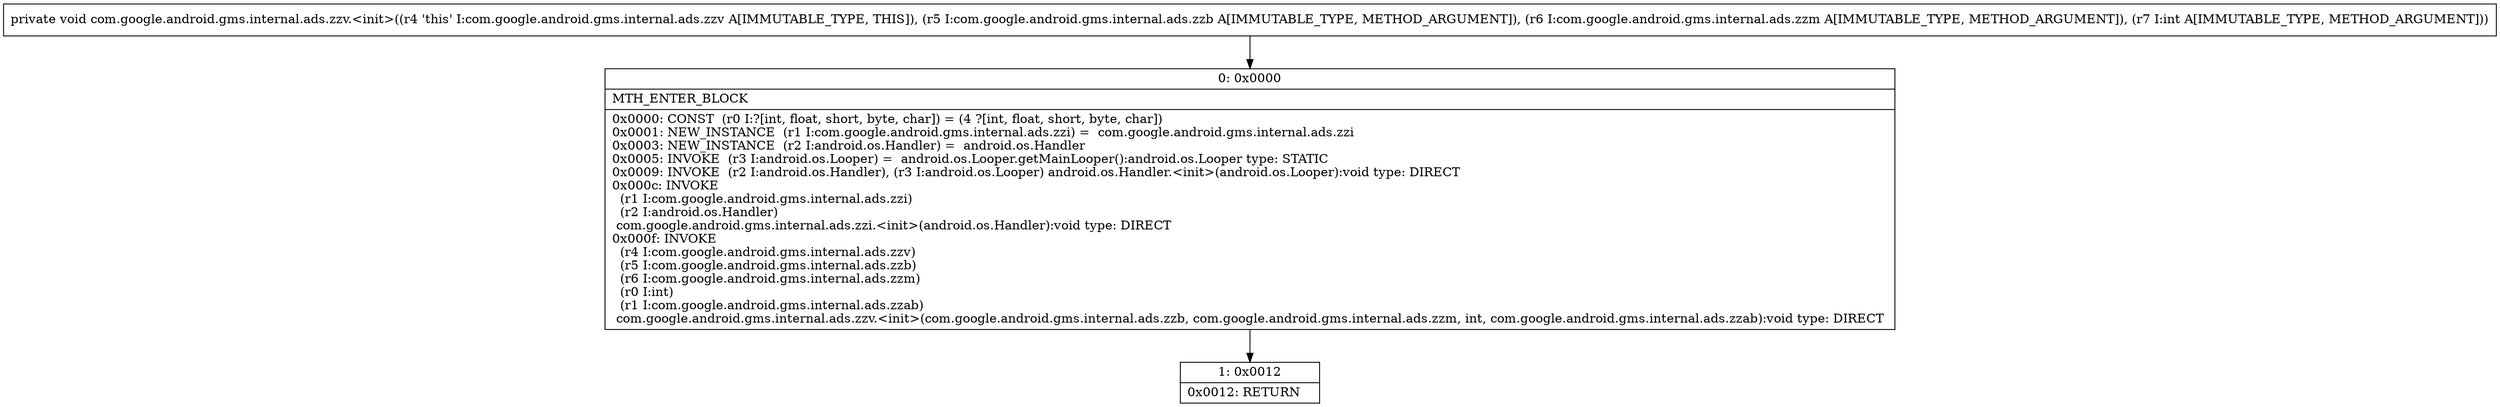 digraph "CFG forcom.google.android.gms.internal.ads.zzv.\<init\>(Lcom\/google\/android\/gms\/internal\/ads\/zzb;Lcom\/google\/android\/gms\/internal\/ads\/zzm;I)V" {
Node_0 [shape=record,label="{0\:\ 0x0000|MTH_ENTER_BLOCK\l|0x0000: CONST  (r0 I:?[int, float, short, byte, char]) = (4 ?[int, float, short, byte, char]) \l0x0001: NEW_INSTANCE  (r1 I:com.google.android.gms.internal.ads.zzi) =  com.google.android.gms.internal.ads.zzi \l0x0003: NEW_INSTANCE  (r2 I:android.os.Handler) =  android.os.Handler \l0x0005: INVOKE  (r3 I:android.os.Looper) =  android.os.Looper.getMainLooper():android.os.Looper type: STATIC \l0x0009: INVOKE  (r2 I:android.os.Handler), (r3 I:android.os.Looper) android.os.Handler.\<init\>(android.os.Looper):void type: DIRECT \l0x000c: INVOKE  \l  (r1 I:com.google.android.gms.internal.ads.zzi)\l  (r2 I:android.os.Handler)\l com.google.android.gms.internal.ads.zzi.\<init\>(android.os.Handler):void type: DIRECT \l0x000f: INVOKE  \l  (r4 I:com.google.android.gms.internal.ads.zzv)\l  (r5 I:com.google.android.gms.internal.ads.zzb)\l  (r6 I:com.google.android.gms.internal.ads.zzm)\l  (r0 I:int)\l  (r1 I:com.google.android.gms.internal.ads.zzab)\l com.google.android.gms.internal.ads.zzv.\<init\>(com.google.android.gms.internal.ads.zzb, com.google.android.gms.internal.ads.zzm, int, com.google.android.gms.internal.ads.zzab):void type: DIRECT \l}"];
Node_1 [shape=record,label="{1\:\ 0x0012|0x0012: RETURN   \l}"];
MethodNode[shape=record,label="{private void com.google.android.gms.internal.ads.zzv.\<init\>((r4 'this' I:com.google.android.gms.internal.ads.zzv A[IMMUTABLE_TYPE, THIS]), (r5 I:com.google.android.gms.internal.ads.zzb A[IMMUTABLE_TYPE, METHOD_ARGUMENT]), (r6 I:com.google.android.gms.internal.ads.zzm A[IMMUTABLE_TYPE, METHOD_ARGUMENT]), (r7 I:int A[IMMUTABLE_TYPE, METHOD_ARGUMENT])) }"];
MethodNode -> Node_0;
Node_0 -> Node_1;
}

